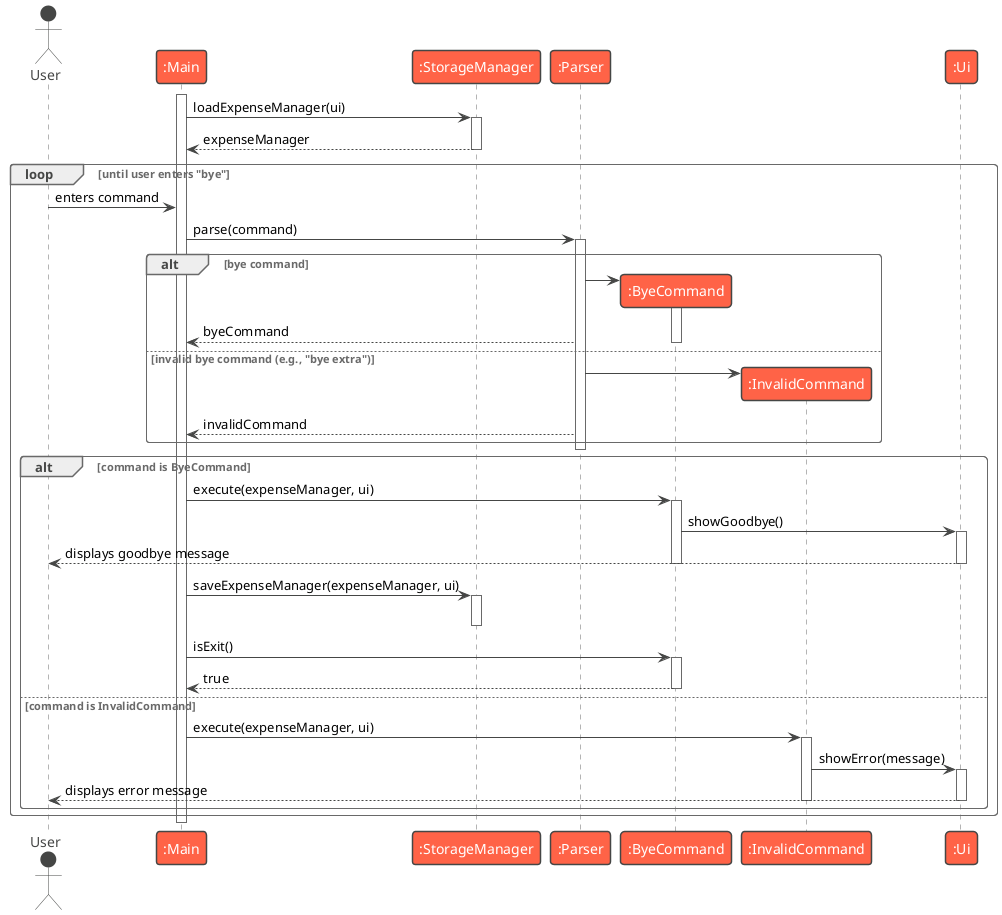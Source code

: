 @startuml
!theme vibrant
actor User
participant ":Main" as Main
participant ":StorageManager" as StorageManager
participant ":Parser" as Parser
participant ":ByeCommand" as ByeCommand
participant ":InvalidCommand" as InvalidCommand
participant ":Ui" as Ui

activate Main
Main -> StorageManager : loadExpenseManager(ui)
activate StorageManager
StorageManager --> Main : expenseManager
deactivate StorageManager

loop until user enters "bye"

    User -> Main : enters command

    Main -> Parser : parse(command)
    activate Parser

    alt bye command

        create ByeCommand
        Parser -> ByeCommand
        activate ByeCommand
        Parser --> Main : byeCommand
        deactivate ByeCommand

    else invalid bye command (e.g., "bye extra")

        create InvalidCommand
        Parser -> InvalidCommand
        Parser --> Main : invalidCommand

    end

    deactivate Parser

    alt command is ByeCommand
        Main -> ByeCommand : execute(expenseManager, ui)
        activate ByeCommand

        ByeCommand -> Ui : showGoodbye()
        activate Ui
        Ui --> User : displays goodbye message
        deactivate Ui

        deactivate ByeCommand

        Main -> StorageManager : saveExpenseManager(expenseManager, ui)
        activate StorageManager
        deactivate StorageManager

        Main -> ByeCommand : isExit()
        activate ByeCommand
        ByeCommand --> Main : true
        deactivate ByeCommand

    else command is InvalidCommand
        Main -> InvalidCommand : execute(expenseManager, ui)
        activate InvalidCommand
        InvalidCommand -> Ui : showError(message)
        activate Ui
        Ui --> User : displays error message
        deactivate Ui
        deactivate InvalidCommand
    end

end

deactivate Main
@enduml
